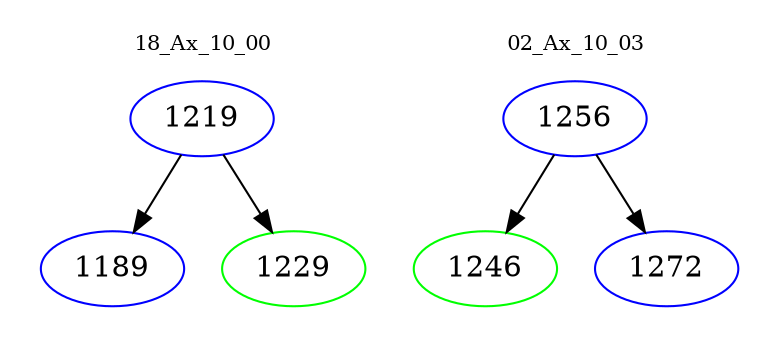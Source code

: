 digraph{
subgraph cluster_0 {
color = white
label = "18_Ax_10_00";
fontsize=10;
T0_1219 [label="1219", color="blue"]
T0_1219 -> T0_1189 [color="black"]
T0_1189 [label="1189", color="blue"]
T0_1219 -> T0_1229 [color="black"]
T0_1229 [label="1229", color="green"]
}
subgraph cluster_1 {
color = white
label = "02_Ax_10_03";
fontsize=10;
T1_1256 [label="1256", color="blue"]
T1_1256 -> T1_1246 [color="black"]
T1_1246 [label="1246", color="green"]
T1_1256 -> T1_1272 [color="black"]
T1_1272 [label="1272", color="blue"]
}
}
